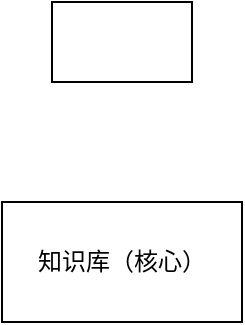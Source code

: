 <mxfile version="26.0.16">
  <diagram name="第 1 页" id="Sm-8GltrrNI6bPKPKp8k">
    <mxGraphModel dx="818" dy="459" grid="1" gridSize="10" guides="1" tooltips="1" connect="1" arrows="1" fold="1" page="1" pageScale="1" pageWidth="827" pageHeight="1169" math="0" shadow="0">
      <root>
        <mxCell id="0" />
        <mxCell id="1" parent="0" />
        <mxCell id="_EbENceuqlW6JgaIEkwg-1" value="知识库（核心）" style="rounded=0;whiteSpace=wrap;html=1;" vertex="1" parent="1">
          <mxGeometry x="350" y="210" width="120" height="60" as="geometry" />
        </mxCell>
        <mxCell id="_EbENceuqlW6JgaIEkwg-2" value="" style="rounded=0;whiteSpace=wrap;html=1;" vertex="1" parent="1">
          <mxGeometry x="375" y="110" width="70" height="40" as="geometry" />
        </mxCell>
      </root>
    </mxGraphModel>
  </diagram>
</mxfile>
